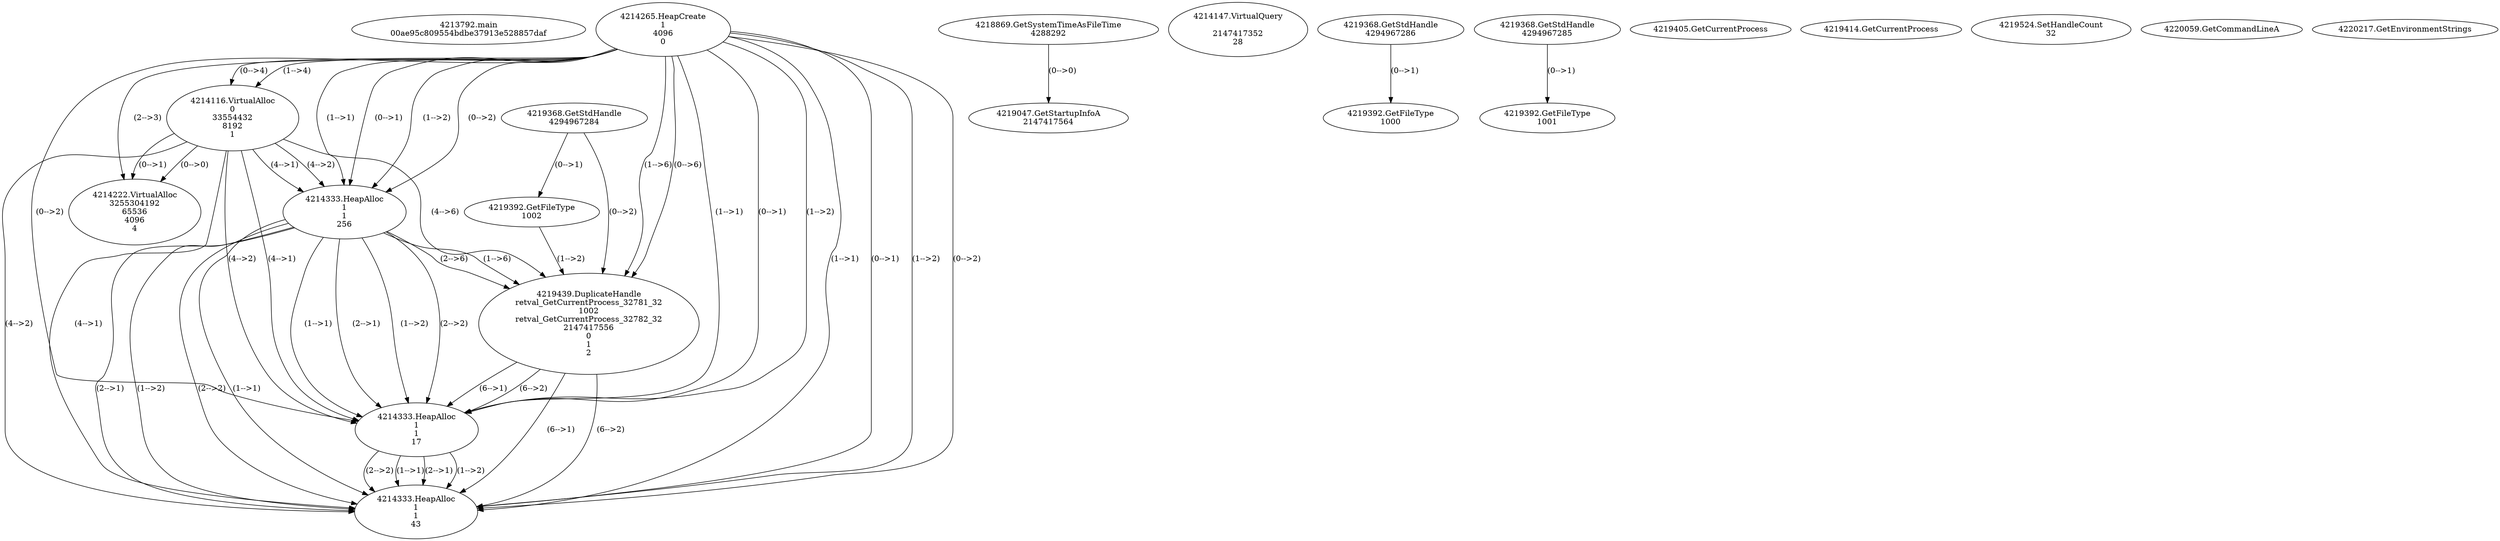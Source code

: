 // Global SCDG with merge call
digraph {
	0 [label="4213792.main
00ae95c809554bdbe37913e528857daf"]
	1 [label="4214265.HeapCreate
1
4096
0"]
	2 [label="4218869.GetSystemTimeAsFileTime
4288292"]
	3 [label="4214116.VirtualAlloc
0
33554432
8192
1"]
	1 -> 3 [label="(1-->4)"]
	1 -> 3 [label="(0-->4)"]
	4 [label="4214147.VirtualQuery

2147417352
28"]
	5 [label="4214222.VirtualAlloc
3255304192
65536
4096
4"]
	3 -> 5 [label="(0-->1)"]
	1 -> 5 [label="(2-->3)"]
	3 -> 5 [label="(0-->0)"]
	6 [label="4214333.HeapAlloc
1
1
256"]
	1 -> 6 [label="(1-->1)"]
	1 -> 6 [label="(0-->1)"]
	3 -> 6 [label="(4-->1)"]
	1 -> 6 [label="(1-->2)"]
	1 -> 6 [label="(0-->2)"]
	3 -> 6 [label="(4-->2)"]
	7 [label="4219047.GetStartupInfoA
2147417564"]
	2 -> 7 [label="(0-->0)"]
	8 [label="4219368.GetStdHandle
4294967286"]
	9 [label="4219392.GetFileType
1000"]
	8 -> 9 [label="(0-->1)"]
	10 [label="4219368.GetStdHandle
4294967285"]
	11 [label="4219392.GetFileType
1001"]
	10 -> 11 [label="(0-->1)"]
	12 [label="4219368.GetStdHandle
4294967284"]
	13 [label="4219392.GetFileType
1002"]
	12 -> 13 [label="(0-->1)"]
	14 [label="4219405.GetCurrentProcess
"]
	15 [label="4219414.GetCurrentProcess
"]
	16 [label="4219439.DuplicateHandle
retval_GetCurrentProcess_32781_32
1002
retval_GetCurrentProcess_32782_32
2147417556
0
1
2"]
	12 -> 16 [label="(0-->2)"]
	13 -> 16 [label="(1-->2)"]
	1 -> 16 [label="(1-->6)"]
	1 -> 16 [label="(0-->6)"]
	3 -> 16 [label="(4-->6)"]
	6 -> 16 [label="(1-->6)"]
	6 -> 16 [label="(2-->6)"]
	17 [label="4219524.SetHandleCount
32"]
	18 [label="4220059.GetCommandLineA
"]
	19 [label="4214333.HeapAlloc
1
1
17"]
	1 -> 19 [label="(1-->1)"]
	1 -> 19 [label="(0-->1)"]
	3 -> 19 [label="(4-->1)"]
	6 -> 19 [label="(1-->1)"]
	6 -> 19 [label="(2-->1)"]
	16 -> 19 [label="(6-->1)"]
	1 -> 19 [label="(1-->2)"]
	1 -> 19 [label="(0-->2)"]
	3 -> 19 [label="(4-->2)"]
	6 -> 19 [label="(1-->2)"]
	6 -> 19 [label="(2-->2)"]
	16 -> 19 [label="(6-->2)"]
	20 [label="4220217.GetEnvironmentStrings
"]
	21 [label="4214333.HeapAlloc
1
1
43"]
	1 -> 21 [label="(1-->1)"]
	1 -> 21 [label="(0-->1)"]
	3 -> 21 [label="(4-->1)"]
	6 -> 21 [label="(1-->1)"]
	6 -> 21 [label="(2-->1)"]
	16 -> 21 [label="(6-->1)"]
	19 -> 21 [label="(1-->1)"]
	19 -> 21 [label="(2-->1)"]
	1 -> 21 [label="(1-->2)"]
	1 -> 21 [label="(0-->2)"]
	3 -> 21 [label="(4-->2)"]
	6 -> 21 [label="(1-->2)"]
	6 -> 21 [label="(2-->2)"]
	16 -> 21 [label="(6-->2)"]
	19 -> 21 [label="(1-->2)"]
	19 -> 21 [label="(2-->2)"]
}
